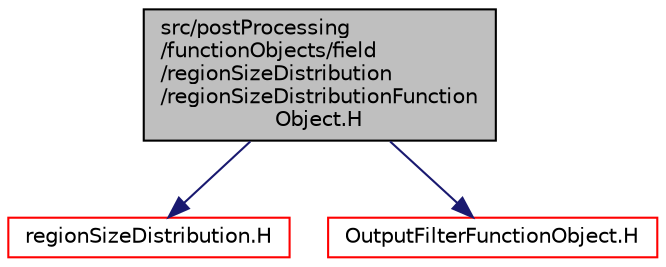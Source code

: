 digraph "src/postProcessing/functionObjects/field/regionSizeDistribution/regionSizeDistributionFunctionObject.H"
{
  bgcolor="transparent";
  edge [fontname="Helvetica",fontsize="10",labelfontname="Helvetica",labelfontsize="10"];
  node [fontname="Helvetica",fontsize="10",shape=record];
  Node1 [label="src/postProcessing\l/functionObjects/field\l/regionSizeDistribution\l/regionSizeDistributionFunction\lObject.H",height=0.2,width=0.4,color="black", fillcolor="grey75", style="filled", fontcolor="black"];
  Node1 -> Node2 [color="midnightblue",fontsize="10",style="solid",fontname="Helvetica"];
  Node2 [label="regionSizeDistribution.H",height=0.2,width=0.4,color="red",URL="$a09189.html"];
  Node1 -> Node3 [color="midnightblue",fontsize="10",style="solid",fontname="Helvetica"];
  Node3 [label="OutputFilterFunctionObject.H",height=0.2,width=0.4,color="red",URL="$a07690.html"];
}
